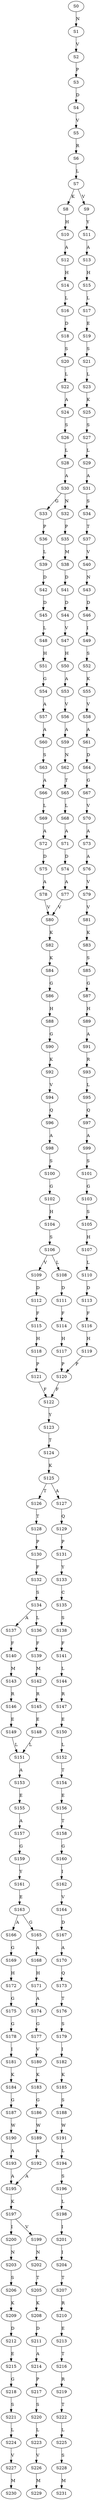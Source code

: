 strict digraph  {
	S0 -> S1 [ label = N ];
	S1 -> S2 [ label = V ];
	S2 -> S3 [ label = P ];
	S3 -> S4 [ label = D ];
	S4 -> S5 [ label = V ];
	S5 -> S6 [ label = R ];
	S6 -> S7 [ label = L ];
	S7 -> S8 [ label = K ];
	S7 -> S9 [ label = V ];
	S8 -> S10 [ label = H ];
	S9 -> S11 [ label = Y ];
	S10 -> S12 [ label = A ];
	S11 -> S13 [ label = A ];
	S12 -> S14 [ label = H ];
	S13 -> S15 [ label = H ];
	S14 -> S16 [ label = L ];
	S15 -> S17 [ label = L ];
	S16 -> S18 [ label = D ];
	S17 -> S19 [ label = E ];
	S18 -> S20 [ label = S ];
	S19 -> S21 [ label = S ];
	S20 -> S22 [ label = L ];
	S21 -> S23 [ label = L ];
	S22 -> S24 [ label = A ];
	S23 -> S25 [ label = K ];
	S24 -> S26 [ label = S ];
	S25 -> S27 [ label = S ];
	S26 -> S28 [ label = L ];
	S27 -> S29 [ label = L ];
	S28 -> S30 [ label = A ];
	S29 -> S31 [ label = A ];
	S30 -> S32 [ label = N ];
	S30 -> S33 [ label = G ];
	S31 -> S34 [ label = S ];
	S32 -> S35 [ label = P ];
	S33 -> S36 [ label = P ];
	S34 -> S37 [ label = T ];
	S35 -> S38 [ label = M ];
	S36 -> S39 [ label = L ];
	S37 -> S40 [ label = V ];
	S38 -> S41 [ label = D ];
	S39 -> S42 [ label = D ];
	S40 -> S43 [ label = N ];
	S41 -> S44 [ label = D ];
	S42 -> S45 [ label = D ];
	S43 -> S46 [ label = D ];
	S44 -> S47 [ label = V ];
	S45 -> S48 [ label = L ];
	S46 -> S49 [ label = I ];
	S47 -> S50 [ label = H ];
	S48 -> S51 [ label = H ];
	S49 -> S52 [ label = S ];
	S50 -> S53 [ label = A ];
	S51 -> S54 [ label = G ];
	S52 -> S55 [ label = K ];
	S53 -> S56 [ label = V ];
	S54 -> S57 [ label = A ];
	S55 -> S58 [ label = V ];
	S56 -> S59 [ label = A ];
	S57 -> S60 [ label = A ];
	S58 -> S61 [ label = A ];
	S59 -> S62 [ label = N ];
	S60 -> S63 [ label = S ];
	S61 -> S64 [ label = D ];
	S62 -> S65 [ label = T ];
	S63 -> S66 [ label = A ];
	S64 -> S67 [ label = G ];
	S65 -> S68 [ label = L ];
	S66 -> S69 [ label = L ];
	S67 -> S70 [ label = V ];
	S68 -> S71 [ label = A ];
	S69 -> S72 [ label = A ];
	S70 -> S73 [ label = A ];
	S71 -> S74 [ label = D ];
	S72 -> S75 [ label = D ];
	S73 -> S76 [ label = A ];
	S74 -> S77 [ label = A ];
	S75 -> S78 [ label = A ];
	S76 -> S79 [ label = V ];
	S77 -> S80 [ label = V ];
	S78 -> S80 [ label = V ];
	S79 -> S81 [ label = V ];
	S80 -> S82 [ label = K ];
	S81 -> S83 [ label = K ];
	S82 -> S84 [ label = K ];
	S83 -> S85 [ label = S ];
	S84 -> S86 [ label = G ];
	S85 -> S87 [ label = G ];
	S86 -> S88 [ label = H ];
	S87 -> S89 [ label = H ];
	S88 -> S90 [ label = G ];
	S89 -> S91 [ label = A ];
	S90 -> S92 [ label = K ];
	S91 -> S93 [ label = R ];
	S92 -> S94 [ label = V ];
	S93 -> S95 [ label = L ];
	S94 -> S96 [ label = Q ];
	S95 -> S97 [ label = Q ];
	S96 -> S98 [ label = A ];
	S97 -> S99 [ label = A ];
	S98 -> S100 [ label = S ];
	S99 -> S101 [ label = S ];
	S100 -> S102 [ label = G ];
	S101 -> S103 [ label = G ];
	S102 -> S104 [ label = H ];
	S103 -> S105 [ label = S ];
	S104 -> S106 [ label = S ];
	S105 -> S107 [ label = H ];
	S106 -> S108 [ label = L ];
	S106 -> S109 [ label = V ];
	S107 -> S110 [ label = L ];
	S108 -> S111 [ label = D ];
	S109 -> S112 [ label = D ];
	S110 -> S113 [ label = D ];
	S111 -> S114 [ label = F ];
	S112 -> S115 [ label = F ];
	S113 -> S116 [ label = F ];
	S114 -> S117 [ label = H ];
	S115 -> S118 [ label = H ];
	S116 -> S119 [ label = H ];
	S117 -> S120 [ label = P ];
	S118 -> S121 [ label = P ];
	S119 -> S120 [ label = P ];
	S120 -> S122 [ label = F ];
	S121 -> S122 [ label = F ];
	S122 -> S123 [ label = Y ];
	S123 -> S124 [ label = T ];
	S124 -> S125 [ label = K ];
	S125 -> S126 [ label = T ];
	S125 -> S127 [ label = A ];
	S126 -> S128 [ label = T ];
	S127 -> S129 [ label = Q ];
	S128 -> S130 [ label = P ];
	S129 -> S131 [ label = P ];
	S130 -> S132 [ label = F ];
	S131 -> S133 [ label = Y ];
	S132 -> S134 [ label = S ];
	S133 -> S135 [ label = C ];
	S134 -> S136 [ label = L ];
	S134 -> S137 [ label = A ];
	S135 -> S138 [ label = S ];
	S136 -> S139 [ label = F ];
	S137 -> S140 [ label = F ];
	S138 -> S141 [ label = F ];
	S139 -> S142 [ label = M ];
	S140 -> S143 [ label = M ];
	S141 -> S144 [ label = L ];
	S142 -> S145 [ label = R ];
	S143 -> S146 [ label = R ];
	S144 -> S147 [ label = R ];
	S145 -> S148 [ label = E ];
	S146 -> S149 [ label = E ];
	S147 -> S150 [ label = E ];
	S148 -> S151 [ label = L ];
	S149 -> S151 [ label = L ];
	S150 -> S152 [ label = L ];
	S151 -> S153 [ label = A ];
	S152 -> S154 [ label = T ];
	S153 -> S155 [ label = E ];
	S154 -> S156 [ label = E ];
	S155 -> S157 [ label = A ];
	S156 -> S158 [ label = T ];
	S157 -> S159 [ label = G ];
	S158 -> S160 [ label = G ];
	S159 -> S161 [ label = Y ];
	S160 -> S162 [ label = I ];
	S161 -> S163 [ label = E ];
	S162 -> S164 [ label = V ];
	S163 -> S165 [ label = G ];
	S163 -> S166 [ label = A ];
	S164 -> S167 [ label = D ];
	S165 -> S168 [ label = A ];
	S166 -> S169 [ label = G ];
	S167 -> S170 [ label = A ];
	S168 -> S171 [ label = H ];
	S169 -> S172 [ label = H ];
	S170 -> S173 [ label = Q ];
	S171 -> S174 [ label = A ];
	S172 -> S175 [ label = G ];
	S173 -> S176 [ label = T ];
	S174 -> S177 [ label = G ];
	S175 -> S178 [ label = G ];
	S176 -> S179 [ label = S ];
	S177 -> S180 [ label = V ];
	S178 -> S181 [ label = I ];
	S179 -> S182 [ label = I ];
	S180 -> S183 [ label = K ];
	S181 -> S184 [ label = K ];
	S182 -> S185 [ label = K ];
	S183 -> S186 [ label = G ];
	S184 -> S187 [ label = G ];
	S185 -> S188 [ label = S ];
	S186 -> S189 [ label = W ];
	S187 -> S190 [ label = W ];
	S188 -> S191 [ label = W ];
	S189 -> S192 [ label = A ];
	S190 -> S193 [ label = A ];
	S191 -> S194 [ label = L ];
	S192 -> S195 [ label = A ];
	S193 -> S195 [ label = A ];
	S194 -> S196 [ label = S ];
	S195 -> S197 [ label = K ];
	S196 -> S198 [ label = L ];
	S197 -> S199 [ label = V ];
	S197 -> S200 [ label = I ];
	S198 -> S201 [ label = I ];
	S199 -> S202 [ label = N ];
	S200 -> S203 [ label = N ];
	S201 -> S204 [ label = I ];
	S202 -> S205 [ label = T ];
	S203 -> S206 [ label = S ];
	S204 -> S207 [ label = T ];
	S205 -> S208 [ label = K ];
	S206 -> S209 [ label = K ];
	S207 -> S210 [ label = R ];
	S208 -> S211 [ label = D ];
	S209 -> S212 [ label = D ];
	S210 -> S213 [ label = E ];
	S211 -> S214 [ label = A ];
	S212 -> S215 [ label = E ];
	S213 -> S216 [ label = T ];
	S214 -> S217 [ label = P ];
	S215 -> S218 [ label = G ];
	S216 -> S219 [ label = R ];
	S217 -> S220 [ label = S ];
	S218 -> S221 [ label = S ];
	S219 -> S222 [ label = T ];
	S220 -> S223 [ label = L ];
	S221 -> S224 [ label = L ];
	S222 -> S225 [ label = L ];
	S223 -> S226 [ label = V ];
	S224 -> S227 [ label = V ];
	S225 -> S228 [ label = S ];
	S226 -> S229 [ label = M ];
	S227 -> S230 [ label = M ];
	S228 -> S231 [ label = M ];
}
